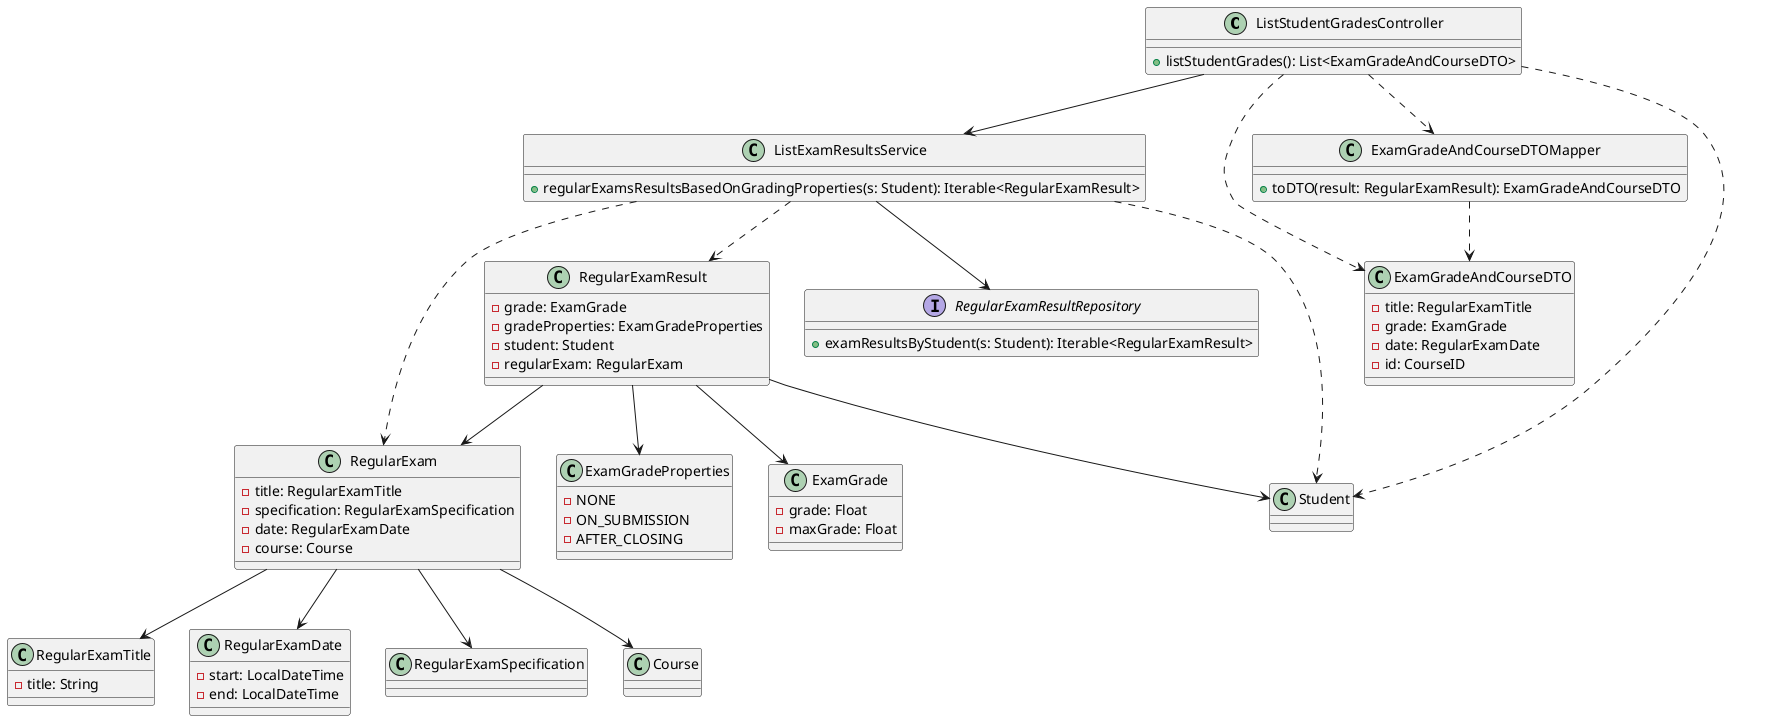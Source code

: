 @startuml
class ListStudentGradesController {
    + listStudentGrades(): List<ExamGradeAndCourseDTO>
}

class ListExamResultsService {
    + regularExamsResultsBasedOnGradingProperties(s: Student): Iterable<RegularExamResult>
}

interface RegularExamResultRepository {
    + examResultsByStudent(s: Student): Iterable<RegularExamResult>
}

class ExamGradeAndCourseDTO {
    - title: RegularExamTitle
    - grade: ExamGrade
    - date: RegularExamDate
    - id: CourseID
}

class ExamGradeAndCourseDTOMapper {
    + toDTO(result: RegularExamResult): ExamGradeAndCourseDTO
}

class RegularExamResult {
    - grade: ExamGrade
    - gradeProperties: ExamGradeProperties
    - student: Student
    - regularExam: RegularExam
}

class ExamGrade {
    - grade: Float
    - maxGrade: Float
}

class ExamGradeProperties {
    - NONE
    - ON_SUBMISSION
    - AFTER_CLOSING
}

class Student { }

class RegularExam {
    - title: RegularExamTitle
    - specification: RegularExamSpecification
    - date: RegularExamDate
    - course: Course
}

class RegularExamTitle {
    - title: String
}

class RegularExamDate {
    - start: LocalDateTime
    - end: LocalDateTime
}

ListStudentGradesController --> ListExamResultsService
ListExamResultsService --> RegularExamResultRepository
ListExamResultsService ..> Student
ListExamResultsService ..> RegularExamResult
ListExamResultsService ..> RegularExam

ListStudentGradesController ..> ExamGradeAndCourseDTO
ListStudentGradesController ..> ExamGradeAndCourseDTOMapper
ExamGradeAndCourseDTOMapper ..> ExamGradeAndCourseDTO

ListStudentGradesController ..> Student

RegularExamResult --> ExamGrade
RegularExamResult --> ExamGradeProperties
RegularExamResult --> Student
RegularExamResult --> RegularExam

RegularExam --> RegularExamTitle
RegularExam --> RegularExamSpecification
RegularExam --> RegularExamDate
RegularExam --> Course
@enduml
